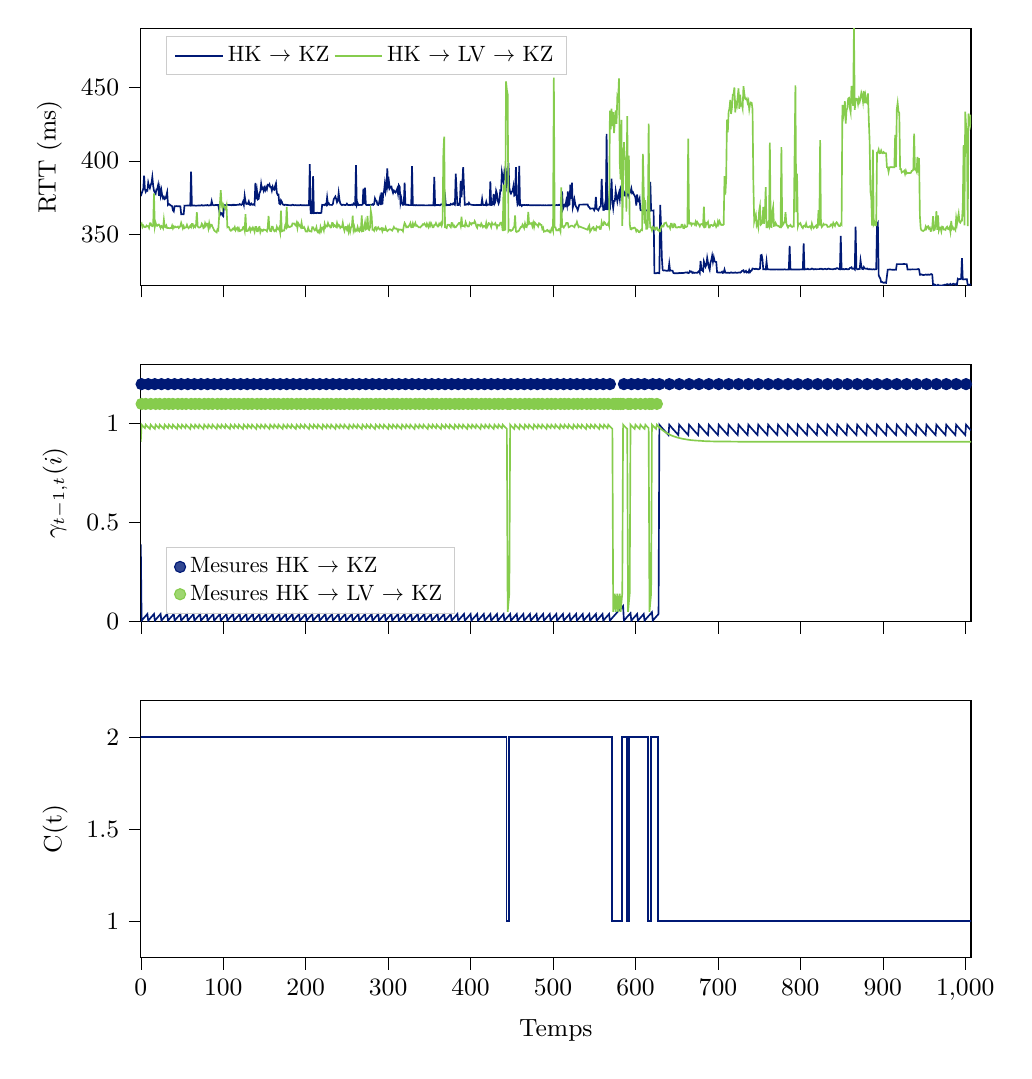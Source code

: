 % This file was created by tikzplotlib v0.9.1.
\begin{tikzpicture}

\definecolor{color0}{rgb}{0,0.098,0.459}
\definecolor{color1}{rgb}{0.525,0.8,0.302}

\begin{groupplot}[group style={group size=1 by 3}]
\nextgroupplot[
height=0.4\linewidth,
label style={font=\small},
legend cell align={left},
legend columns=2,
legend style={fill opacity=0.8, draw opacity=1, text opacity=1, at={(0.03,0.97)}, anchor=north west, draw=white!80!black},
legend style={nodes={scale=0.8}},
scaled x ticks=manual:{}{\pgfmathparse{#1}},
tick align=outside,
tick label style={font=\small},
tick pos=left,
width=\linewidth,
x grid style={white!69.02!black},
xmin=0, xmax=1007,
xtick style={color=black},
xticklabels={},
y grid style={white!69.02!black},
ylabel={RTT (ms)},
ymin=315.063, ymax=490.463,
ytick style={color=black}
]
\addplot [semithick, color0]
table {%
0 376.056
1 377.742
2 379.502
3 380.759
4 390.018
5 380.886
6 378.94
7 380.07
8 379.734
9 385.193
10 382.718
11 381.465
12 383.541
13 385.043
14 389.059
15 383.188
16 379.701
17 378.575
18 377.713
19 380.665
20 380.891
21 383.47
22 376.277
23 380.909
24 376.514
25 380.017
26 376.315
27 374.556
28 375.508
29 374.04
30 374.519
31 376.351
32 378.704
33 370.093
34 370.732
35 370.343
36 369.722
37 369.553
38 369.146
39 366.334
40 365.59
41 369.119
42 369.166
43 369.257
44 369.121
46 369.094
47 369.184
48 369.071
49 363.723
50 363.706
51 363.756
52 363.713
53 369.57
54 369.538
55 369.601
56 369.577
57 369.66
59 369.664
60 369.556
61 392.741
62 369.55
63 369.55
64 369.676
67 369.516
70 369.637
72 369.634
73 369.681
74 369.928
75 369.595
76 369.693
77 369.629
78 369.815
79 369.802
80 369.697
81 369.98
82 369.69
83 369.677
84 369.882
85 369.836
86 372.649
87 370.076
88 369.88
89 369.826
91 370.066
92 369.933
93 370.077
94 369.983
nan nan
96 363.288
97 364.588
98 364.419
99 363.063
100 362.441
101 369.978
102 369.768
103 369.862
104 370.117
105 370.077
106 370.077
107 369.962
108 369.969
109 369.932
110 369.844
111 370.173
112 369.863
113 370.217
114 369.888
117 370.115
118 370.128
119 370.067
120 370.586
122 370.06
123 370.665
124 372.174
125 370.088
126 376.215
127 372.381
128 370.676
129 370.964
130 370.741
131 372.391
132 370.167
133 370.063
134 371.006
135 370.304
136 370.082
137 370.562
138 370.092
139 385.066
140 373.94
141 379.157
142 373.815
143 374.193
144 378.241
145 379.35
146 384.45
147 381.055
148 381.669
149 379.672
150 381.689
151 380.147
152 382.143
153 380.719
154 383.669
155 383.379
156 384.199
157 382.105
158 382.174
159 379.814
160 382.349
161 380.632
162 380.35
163 383.06
164 384.807
165 378.324
166 376.897
167 377.067
168 371.0
169 370.592
170 373.221
171 372.315
172 370.413
173 370.293
174 369.916
175 370.182
176 370.209
177 369.975
178 370.024
179 369.927
181 369.878
182 369.789
183 369.812
184 370.187
186 369.84
187 369.861
188 369.939
189 369.825
193 369.873
194 370.0
195 369.801
197 369.842
198 369.749
199 369.81
200 369.751
201 369.772
202 369.906
203 369.737
204 369.932
205 397.751
206 364.476
207 364.406
208 364.424
209 389.682
210 364.417
211 364.467
212 364.599
213 364.422
214 364.756
215 364.565
216 364.502
217 364.476
219 364.667
220 370.098
221 370.03
222 370.115
223 369.877
224 370.603
225 369.98
226 375.107
227 370.431
228 371.163
229 370.17
230 370.063
232 370.037
233 370.654
234 373.947
235 374.786
236 375.743
237 374.052
238 371.795
239 372.879
240 378.187
241 373.433
242 371.107
243 370.291
244 369.883
245 370.21
247 370.033
248 369.979
249 370.072
250 370.906
251 370.104
252 369.912
253 370.002
254 369.918
255 370.022
256 370.26
257 369.989
258 370.913
259 370.15
260 370.048
261 397.119
262 369.973
263 371.342
264 369.963
265 369.993
266 370.098
267 370.006
268 370.05
269 370.271
270 381.15
271 370.659
272 381.791
273 370.298
274 369.918
275 369.969
276 370.117
277 369.906
278 370.123
279 370.055
280 370.085
281 370.483
282 370.03
283 370.584
284 374.495
285 373.11
286 372.793
287 370.285
288 370.042
289 371.372
290 374.349
291 369.985
292 378.59
293 370.33
294 376.905
295 379.332
296 384.49
297 379.335
298 382.318
299 394.941
300 383.041
301 385.881
302 381.399
303 382.343
304 382.541
305 380.051
306 378.209
307 379.828
308 379.211
309 378.526
310 379.633
311 381.063
312 377.647
313 383.423
314 382.447
315 371.471
316 374.402
317 371.008
318 370.09
319 370.398
320 385.237
321 370.191
322 370.189
323 370.001
324 370.196
325 369.901
327 369.876
328 369.934
329 396.475
330 369.892
331 369.83
332 369.928
333 369.725
334 369.95
335 369.821
336 369.729
337 369.795
339 369.784
340 369.894
345 369.742
347 369.765
348 369.732
349 369.85
350 369.887
351 369.751
352 369.789
353 369.864
354 369.755
355 369.803
356 389.172
357 369.73
358 369.853
359 370.064
360 369.94
361 370.045
362 369.857
363 369.76
364 370.439
365 370.437
366 370.157
367 374.494
368 374.596
369 376.284
370 369.846
371 369.823
372 370.077
373 370.001
374 370.047
375 369.928
376 370.746
377 370.362
378 370.357
379 371.124
380 370.415
381 370.051
382 391.318
383 380.402
384 369.921
385 369.902
386 370.82
387 370.148
388 386.451
389 375.265
390 384.144
391 395.839
392 382.333
393 370.095
394 370.154
395 370.271
396 370.755
397 370.345
398 371.502
399 370.555
400 370.249
401 370.2
403 369.987
404 370.079
405 369.897
406 369.936
407 370.087
408 369.928
409 369.992
410 369.947
411 369.979
412 369.936
413 369.966
414 374.03
415 370.122
416 369.969
417 370.087
418 369.938
419 372.178
420 369.905
421 370.233
423 370.187
424 386.06
425 369.995
426 370.073
427 370.533
428 377.442
429 370.873
430 372.016
431 379.648
432 377.753
433 372.83
434 371.037
435 372.923
436 380.016
437 379.87
438 392.143
439 388.685
440 385.696
441 392.513
442 389.478
443 391.877
444 383.948
445 388.008
446 398.605
447 381.893
448 378.709
449 377.756
450 378.97
451 379.806
452 382.846
453 376.378
454 376.875
455 395.801
456 375.341
457 370.021
458 370.791
459 396.64
460 369.956
461 370.194
462 369.308
463 369.938
464 369.893
465 370.046
466 369.912
467 369.931
468 370.062
469 369.852
470 369.991
471 369.882
474 369.806
476 369.826
477 369.78
478 369.912
479 369.784
481 369.856
482 369.844
483 369.739
484 369.913
485 369.889
486 369.753
487 369.748
488 369.905
489 369.761
490 369.751
491 369.819
492 369.74
493 369.728
494 369.866
496 369.775
497 369.776
499 369.963
500 369.799
501 369.817
502 369.79
503 369.806
504 369.945
505 369.956
506 369.842
507 370.108
508 369.967
509 369.888
510 373.052
511 379.231
512 367.204
513 368.666
514 369.975
515 369.41
516 372.616
517 369.883
518 379.177
519 369.941
520 370.415
521 383.88
522 374.254
523 385.192
524 368.249
525 370.5
526 373.737
527 370.374
528 368.764
529 367.955
530 366.451
531 368.527
532 370.229
nan nan
542 370.348
543 368.773
544 368.576
545 367.428
nan nan
549 367.671
550 366.457
551 368.005
552 375.53
553 367.384
554 366.935
555 366.367
556 367.72
557 368.796
558 369.209
559 387.823
560 373.083
561 366.632
562 366.687
563 370.164
564 366.659
565 418.532
566 366.481
567 372.384
568 367.313
569 367.08
570 376.492
571 387.955
572 372.14
573 367.836
574 372.728
575 372.785
576 379.642
578 372.486
579 376.023
580 378.289
581 374.046
582 381.121
583 379.639
584 380.473
585 380.109
586 379.119
587 376.448
588 376.347
589 380.242
590 378.317
591 376.476
592 379.366
593 379.677
594 378.921
595 381.266
596 378.082
597 378.648
598 377.218
599 376.468
600 374.841
601 369.547
602 377.21
603 372.565
604 372.284
605 374.25
606 366.658
607 366.283
608 366.408
609 366.193
610 366.96
611 366.545
612 366.592
613 366.284
614 366.202
615 366.667
616 366.325
617 366.101
618 385.698
619 366.161
620 366.127
621 366.131
622 366.289
623 323.542
624 323.424
625 323.474
626 323.599
627 323.835
628 323.543
629 323.462
630 370.021
631 356.306
632 334.091
633 325.736
634 325.297
635 325.467
636 325.372
637 325.239
638 325.165
639 325.182
640 325.241
641 330.005
642 325.196
643 325.339
644 325.266
645 325.245
646 323.672
647 323.472
nan nan
649 323.437
650 323.483
651 323.454
652 323.505
653 323.695
654 323.538
655 323.645
658 323.676
659 323.77
nan nan
661 323.999
662 323.882
663 324.06
664 323.583
665 323.758
666 324.95
667 324.53
668 324.681
669 323.697
670 324.109
671 323.647
672 323.847
673 323.891
675 323.768
nan nan
677 324.89
678 323.711
679 331.841
680 325.79
nan nan
682 324.891
683 331.518
nan nan
685 327.899
686 329.094
687 333.918
688 330.651
689 327.551
690 325.858
691 330.773
692 332.434
693 335.36
694 331.304
695 334.282
696 331.64
697 331.251
698 331.132
699 324.124
700 323.951
701 323.938
702 324.005
703 323.885
704 323.997
705 324.55
706 323.696
707 323.939
708 326.001
709 323.883
711 323.836
712 323.782
713 323.836
714 323.691
715 323.819
716 324.084
717 323.858
718 323.791
719 323.796
720 323.846
721 324.055
722 323.765
723 323.749
726 324.031
727 323.889
728 324.211
729 324.967
731 325.495
732 324.092
733 324.435
734 325.082
735 323.981
736 324.313
737 323.982
738 325.701
739 324.244
740 325.089
741 325.373
742 326.715
743 326.569
nan nan
745 326.275
746 326.573
748 326.257
749 326.155
750 326.293
751 326.699
752 335.717
753 335.99
754 333.046
755 326.162
756 326.207
757 326.101
758 326.08
759 331.532
760 326.151
761 326.211
762 326.057
763 326.132
764 326.021
765 325.982
766 326.064
767 326.042
768 325.956
771 326.13
772 326.005
774 325.998
778 325.983
780 326.094
781 326.145
782 325.988
783 325.946
785 326.005
786 326.016
787 342.04
788 326.094
789 325.97
790 326.002
792 325.983
nan nan
794 326.036
795 325.994
796 326.073
797 326.065
nan nan
799 326.01
801 326.156
802 326.062
803 326.151
804 343.829
805 326.07
806 326.12
807 326.262
808 326.253
809 326.571
810 326.206
811 326.114
812 326.179
813 326.297
814 326.689
815 326.503
816 326.078
818 326.344
819 326.206
820 326.226
821 326.308
823 326.27
824 326.576
825 326.357
826 326.567
827 326.202
828 326.156
829 326.412
830 326.499
831 326.309
832 326.202
833 326.399
834 326.657
835 326.521
836 326.264
837 326.32
838 326.302
839 326.184
840 326.212
841 326.395
842 326.531
843 326.378
844 326.95
845 326.933
846 326.65
847 326.249
848 326.118
849 349.018
850 326.256
851 326.209
852 326.351
853 326.11
854 326.278
855 326.399
856 326.346
857 326.114
nan nan
859 326.279
860 327.022
861 327.188
862 327.546
863 326.468
864 326.558
865 326.724
866 326.118
867 355.228
868 326.882
869 326.171
870 326.192
871 326.46
872 326.412
873 332.21
874 328.104
875 326.412
876 326.29
877 327.709
878 326.738
nan nan
880 326.49
881 326.708
882 326.291
883 326.117
884 326.311
885 326.198
886 326.18
887 326.052
889 326.257
890 326.05
892 326.223
893 356.865
894 357.84
895 322.138
896 320.785
897 319.885
898 317.542
899 317.624
900 317.24
901 316.956
902 317.174
903 316.948
904 316.897
906 325.903
907 325.942
909 326.076
910 325.924
911 325.913
912 325.856
913 325.904
914 325.835
915 325.956
916 325.883
917 329.697
919 329.679
920 329.707
922 329.698
924 329.697
925 329.782
926 329.785
927 329.682
928 329.711
929 329.689
930 326.075
931 326.073
932 326.119
933 326.036
934 326.056
935 326.128
936 326.153
937 326.087
941 326.107
943 326.348
944 326.117
945 322.482
946 322.508
947 322.706
948 322.362
949 322.311
951 322.35
952 322.645
953 322.464
954 322.386
955 322.638
956 322.395
957 322.424
958 322.847
959 322.915
960 322.46
961 315.267
962 315.303
963 315.837
964 315.357
965 315.174
966 315.071
967 315.622
968 315.231
970 315.083
971 315.063
nan nan
973 315.312
974 315.387
975 315.69
976 315.608
977 315.751
978 316.074
979 315.779
980 315.827
981 315.626
982 316.192
983 315.587
984 315.667
985 316.27
986 316.313
nan nan
988 315.647
989 316.207
990 315.742
991 319.696
992 319.3
993 319.512
994 319.509
995 319.779
996 333.686
997 319.333
998 319.267
1000 319.374
1001 319.363
1002 319.436
1003 315.538
1004 315.669
1005 315.565
1006 315.819
1007 315.639
};
\addlegendentry{HK $\rightarrow$ KZ}
\addplot [semithick, color1]
table {%
0 356.759
1 357.431
2 354.952
3 356.055
4 355.191
5 354.866
6 354.968
7 356.003
8 355.534
9 355.609
10 354.392
11 357.509
12 357.574
13 356.052
14 355.57
15 355.892
16 377.881
17 355.135
18 357.836
19 355.916
20 355.792
21 356.619
22 356.681
23 355.594
24 354.338
25 355.749
26 355.387
27 354.201
28 359.929
29 355.079
30 354.821
31 355.977
32 354.354
34 354.307
35 354.15
36 354.298
37 354.302
38 355.95
39 354.065
40 355.406
41 354.662
42 355.195
43 354.778
44 354.964
45 355.301
46 354.3
47 354.888
48 355.604
49 357.818
50 356.049
51 354.068
52 355.642
53 354.235
54 354.709
55 354.734
56 356.468
57 354.912
58 354.168
59 354.778
60 355.809
61 354.884
62 357.147
63 357.131
64 354.8
65 355.739
66 354.945
67 356.409
68 365.083
69 355.503
70 354.707
71 354.595
72 354.821
73 355.446
74 357.29
75 356.418
76 354.211
77 354.692
78 357.564
79 355.914
80 357.293
81 357.234
82 354.149
83 357.687
84 355.013
85 356.622
86 356.607
87 355.058
88 353.958
89 352.772
90 352.098
91 351.771
92 351.344
93 353.381
94 352.837
nan nan
97 380.148
98 370.554
99 367.771
100 370.334
101 369.072
nan nan
103 367.135
104 369.562
105 354.78
106 355.072
107 354.821
108 353.206
109 352.443
110 352.539
111 353.491
112 354.051
113 353.413
114 354.889
115 352.809
116 353.945
117 354.485
118 352.751
119 354.107
120 352.217
121 352.353
122 353.046
123 353.024
124 354.814
125 355.138
126 352.598
127 363.731
128 352.322
129 352.243
130 352.448
131 353.616
132 354.554
133 352.278
134 353.892
135 353.219
136 354.645
137 353.643
138 351.739
139 354.998
140 354.97
141 352.019
142 352.047
143 354.714
144 354.982
145 351.456
146 353.245
147 352.932
148 352.298
149 353.262
150 353.126
151 352.953
152 352.713
153 352.067
154 354.793
155 362.608
156 353.85
157 352.264
158 352.141
159 355.236
160 355.186
161 352.939
162 352.17
163 352.859
164 352.308
165 355.082
166 353.525
167 353.229
168 354.561
169 351.526
170 366.085
171 352.043
172 352.258
173 352.625
174 352.574
175 355.754
176 354.849
177 368.725
178 355.051
179 355.693
180 354.858
181 354.983
182 355.454
183 355.476
184 357.425
185 357.272
186 357.396
187 356.619
188 356.046
189 357.774
190 354.295
191 357.544
192 356.58
193 355.559
194 354.767
195 357.9
196 354.333
197 354.261
198 355.001
199 353.815
200 351.985
202 351.939
203 354.468
204 352.735
205 352.107
206 352.058
207 351.869
208 354.891
209 354.802
210 353.642
211 352.683
212 353.13
213 354.859
214 351.952
215 351.302
216 352.464
217 351.301
218 354.828
219 352.588
220 354.446
221 354.773
222 352.727
223 357.058
224 354.83
225 355.844
226 355.509
227 357.611
228 355.925
229 356.057
230 354.696
231 354.714
232 357.763
233 357.645
234 355.497
235 356.201
236 355.358
237 354.939
238 357.661
239 355.403
240 356.508
241 356.022
242 354.348
243 354.978
244 354.868
245 357.857
246 354.464
247 352.441
248 354.954
249 355.012
250 353.352
251 355.132
252 351.974
253 355.095
254 351.996
255 354.841
256 355.208
257 362.656
258 352.937
259 355.062
260 352.185
261 353.082
262 352.49
263 354.943
264 352.818
265 352.136
266 354.14
267 353.11
268 362.839
269 352.155
270 352.192
271 355.004
272 358.0
273 353.444
274 353.947
275 362.536
276 353.408
277 352.974
278 354.647
279 365.908
280 362.644
281 353.169
282 353.22
283 352.456
284 354.668
285 354.938
286 353.01
287 353.855
288 354.772
289 353.848
290 353.255
291 353.893
292 354.23
293 352.104
294 353.803
295 352.932
296 352.97
297 354.714
298 352.847
299 352.187
300 352.807
302 353.51
303 353.368
304 352.8
305 352.521
307 355.033
308 353.995
309 353.844
310 354.005
311 353.385
312 352.037
313 353.388
314 353.175
315 353.253
316 352.992
317 353.131
318 352.157
319 355.63
320 357.785
321 356.831
322 354.827
323 355.245
324 354.806
325 355.569
326 356.471
327 357.658
328 354.794
329 354.884
330 357.384
331 355.56
332 356.452
333 357.781
334 355.744
335 356.077
337 354.848
338 354.835
339 354.679
340 355.456
341 355.874
342 356.837
343 356.576
344 357.301
345 356.387
346 355.533
347 357.309
348 355.846
349 354.79
350 357.275
351 355.873
352 357.708
353 356.475
354 354.767
355 354.786
356 356.393
357 356.414
358 357.72
359 356.542
360 355.303
361 355.29
362 357.309
363 356.596
364 357.648
365 355.884
366 357.608
367 405.906
368 416.561
369 354.829
370 354.686
371 354.294
372 356.483
373 356.572
374 356.496
375 355.513
376 354.812
377 357.705
378 357.632
379 355.318
380 355.919
381 354.714
382 354.833
nan nan
386 357.788
387 357.785
388 355.751
389 361.987
390 355.582
391 355.653
392 356.0
393 355.387
394 358.244
395 356.624
396 355.617
397 355.303
398 355.45
399 357.918
400 357.429
401 356.739
402 357.721
403 357.478
404 357.458
405 358.995
406 357.734
407 355.425
408 354.483
409 356.642
410 356.629
411 356.012
412 355.524
413 357.378
414 356.246
415 354.935
416 355.759
417 355.602
418 354.91
419 357.725
420 354.877
421 356.004
422 357.652
423 357.448
424 356.511
425 354.997
426 357.75
427 356.632
428 356.723
429 356.603
430 357.585
431 356.355
432 354.469
433 356.23
434 356.046
435 356.01
436 357.785
437 357.992
438 356.711
439 352.236
440 383.871
441 352.974
442 353.183
443 454.272
444 448.517
445 445.474
446 352.185
447 353.029
448 352.949
449 352.354
450 352.848
451 352.994
452 354.562
453 355.109
454 362.868
455 352.001
456 351.536
457 352.13
458 352.063
459 352.871
460 353.986
461 354.987
462 354.874
463 356.638
464 355.606
465 354.284
466 357.315
467 355.084
468 354.863
469 357.242
470 365.237
471 357.158
472 357.653
473 357.172
474 357.554
475 355.491
476 357.732
477 354.966
478 357.946
480 356.548
481 356.593
482 355.483
483 357.522
484 357.279
485 356.447
486 356.378
487 353.723
488 354.567
489 351.797
490 352.11
491 352.018
492 352.58
493 352.968
494 352.175
495 352.513
496 351.309
497 351.188
498 353.657
499 354.709
500 352.663
501 456.799
502 354.77
503 354.752
504 352.683
505 352.861
506 352.636
507 353.586
508 353.653
509 351.881
510 382.009
511 355.22
512 355.447
513 354.687
514 355.81
515 355.988
516 357.71
517 357.735
518 357.653
519 354.826
521 355.405
522 355.945
523 355.948
524 355.643
526 354.843
527 356.763
528 356.716
529 358.479
531 354.932
532 355.386
nan nan
542 353.139
543 355.114
544 356.062
545 351.818
nan nan
548 354.646
549 354.979
550 352.992
551 353.589
552 352.878
553 355.281
554 354.765
555 354.677
556 355.163
557 353.617
558 353.73
559 358.246
560 356.136
561 356.267
562 358.461
563 357.877
564 356.781
565 356.355
566 356.4
567 357.533
568 355.736
569 434.279
570 421.493
571 435.644
572 423.76
573 433.32
574 418.931
575 427.428
576 434.352
577 425.237
578 443.692
579 441.808
580 456.213
581 398.312
582 387.297
583 428.036
584 355.791
585 381.512
586 412.836
587 402.688
588 401.194
589 365.477
590 430.487
591 377.841
592 403.633
593 357.162
594 353.507
595 353.356
596 354.248
597 354.011
598 354.476
599 354.596
600 353.843
601 352.024
602 353.047
603 352.598
604 351.579
605 351.465
606 352.366
607 353.1
608 352.829
609 404.864
611 357.256
612 373.281
613 353.759
614 353.786
615 354.891
616 425.389
617 362.598
618 354.899
619 354.54
620 352.744
621 355.067
622 354.632
623 353.245
624 353.167
625 354.752
626 354.754
627 352.923
628 353.184
629 351.92
630 351.998
631 354.854
632 355.9
633 355.234
634 355.306
635 357.612
636 357.671
637 357.967
638 356.536
639 355.226
640 355.235
641 355.465
642 354.069
643 357.292
644 357.253
645 354.728
646 354.778
647 357.099
648 356.718
649 354.712
650 354.668
651 354.679
652 354.991
653 355.018
654 354.702
655 354.744
656 356.567
657 356.534
658 354.24
659 354.171
660 356.0
661 354.96
662 355.119
663 355.627
664 415.3
665 357.4
666 357.259
667 357.746
668 356.303
669 357.411
670 357.475
671 357.268
672 356.459
673 358.513
674 356.742
675 358.357
nan nan
677 356.66
678 355.492
679 356.785
681 357.145
682 356.119
683 368.902
684 354.821
685 355.061
686 357.711
687 357.312
688 358.406
689 354.68
690 354.603
691 356.284
692 356.381
693 356.243
694 355.647
695 356.137
696 358.125
697 356.685
698 355.019
699 355.824
700 358.75
701 356.876
702 358.911
703 357.489
704 356.355
705 356.495
706 356.316
707 356.786
708 389.69
709 377.165
710 387.093
711 428.14
712 419.448
713 433.567
714 435.732
715 441.605
716 432.07
717 436.177
718 445.076
719 445.687
720 450.099
721 433.069
722 439.306
723 437.579
724 443.662
725 449.508
726 435.568
727 445.204
728 438.094
729 438.731
730 435.857
731 450.995
732 445.976
733 442.404
734 441.993
735 442.598
736 439.693
737 441.215
738 435.229
739 438.857
740 439.88
741 439.511
742 435.117
743 385.251
744 358.849
745 361.56
746 363.486
747 356.233
748 357.809
749 354.927
750 365.927
751 369.153
752 356.627
753 357.261
754 358.04
755 368.613
756 357.242
757 365.214
758 382.222
759 354.745
760 354.722
761 357.372
762 355.867
763 412.53
764 355.174
765 354.992
766 365.195
767 368.533
768 355.757
769 355.849
770 357.724
771 356.493
772 355.829
773 355.823
774 355.446
775 354.826
776 354.742
777 409.341
778 355.845
779 356.615
780 357.646
781 358.592
782 365.129
783 357.433
784 355.837
785 354.614
786 355.757
787 355.78
788 356.389
789 355.324
790 355.029
791 355.491
792 355.388
nan nan
794 451.493
795 365.197
796 391.33
797 355.45
798 357.357
799 357.154
800 357.66
801 356.065
802 354.82
803 354.211
804 355.721
805 356.031
806 355.362
807 357.376
808 355.111
809 354.913
810 354.811
811 355.468
812 355.469
813 354.186
814 357.346
815 355.449
816 354.274
817 354.993
818 355.296
819 355.974
820 354.458
821 354.757
822 366.493
823 355.89
824 414.156
825 356.97
826 354.965
827 355.7
828 357.147
829 356.531
831 356.684
832 356.457
833 355.076
834 355.183
835 355.112
836 355.498
837 356.7
838 356.845
839 355.463
840 357.855
841 356.766
842 355.763
843 357.525
844 358.2
845 357.62
846 356.141
847 355.669
848 355.701
849 357.166
850 356.543
851 438.257
852 430.089
853 433.772
854 440.772
855 425.403
856 434.522
857 436.199
858 442.539
859 442.933
860 436.189
861 433.16
862 451.069
863 442.154
864 437.585
865 490.463
866 434.784
867 442.374
868 442.41
869 442.137
870 438.818
871 442.242
872 440.382
873 443.022
874 446.496
875 444.737
876 440.543
877 447.699
878 439.297
879 444.221
880 440.257
881 439.54
882 446.095
883 428.079
884 413.818
885 379.096
886 375.346
887 355.967
888 407.72
889 356.847
890 358.027
891 356.095
892 356.108
893 405.652
894 405.678
895 407.716
896 405.279
897 405.403
898 407.115
899 405.551
900 405.275
901 406.063
902 405.367
903 405.325
904 405.231
905 395.748
906 395.679
907 392.611
908 395.636
909 395.845
910 395.73
911 395.859
912 395.661
913 395.755
914 395.74
915 417.767
916 395.855
917 435.402
918 439.567
919 433.863
920 432.646
921 394.527
922 394.505
923 392.202
924 392.658
925 392.71
926 393.295
927 391.084
928 393.274
929 391.504
930 391.887
931 391.71
932 391.898
933 391.798
934 391.87
935 393.255
936 393.327
937 394.099
938 418.665
939 394.153
940 394.107
941 392.742
942 402.82
943 392.107
944 401.99
945 362.401
946 353.947
947 352.744
948 352.542
949 352.199
950 352.72
951 352.912
952 355.278
953 353.933
954 355.177
955 355.56
956 353.854
957 354.471
958 352.268
959 352.393
960 355.254
961 362.357
962 352.843
963 353.163
964 356.52
965 365.783
966 353.141
967 362.887
968 352.737
969 354.623
970 354.663
971 352.059
972 355.252
973 355.031
974 353.285
975 353.366
976 353.026
977 354.635
978 355.188
979 353.703
980 353.417
981 354.747
982 351.735
983 359.101
984 353.896
985 354.753
986 353.491
987 353.994
988 352.97
989 361.064
990 357.178
991 360.83
992 364.088
993 358.599
994 357.954
995 358.992
996 359.32
997 368.439
998 410.75
999 356.098
1000 433.635
1001 424.238
1002 419.563
1003 355.544
1004 432.304
1005 427.901
1006 425.115
1007 431.502
};
\addlegendentry{HK $\rightarrow$ LV $\rightarrow$ KZ}

\nextgroupplot[
height=0.4\linewidth,
label style={font=\small},
legend cell align={left},
legend style={fill opacity=0.8, draw opacity=1, text opacity=1, at={(0.03,0.03)}, anchor=south west, draw=white!80!black},
legend style={nodes={scale=0.8}},
scaled x ticks=manual:{}{\pgfmathparse{#1}},
tick align=outside,
tick label style={font=\small},
tick pos=left,
width=\linewidth,
x grid style={white!69.02!black},
xmin=0, xmax=1007,
xtick style={color=black},
xticklabels={},
y grid style={white!69.02!black},
ylabel={\(\displaystyle \gamma_{t-1,t}(i)\)},
ymin=0, ymax=1.3,
ytick style={color=black}
]
\addplot [only marks, mark=*, draw=color0, fill=color0, colormap/viridis]
table{%
x                      y
1 1.2
9 1.2
17 1.2
25 1.2
33 1.2
41 1.2
49 1.2
57 1.2
65 1.2
73 1.2
81 1.2
89 1.2
97 1.2
105 1.2
113 1.2
121 1.2
129 1.2
137 1.2
145 1.2
153 1.2
161 1.2
169 1.2
177 1.2
185 1.2
193 1.2
201 1.2
209 1.2
217 1.2
225 1.2
233 1.2
241 1.2
249 1.2
257 1.2
265 1.2
273 1.2
281 1.2
289 1.2
297 1.2
305 1.2
313 1.2
321 1.2
329 1.2
337 1.2
345 1.2
353 1.2
361 1.2
369 1.2
377 1.2
385 1.2
393 1.2
401 1.2
409 1.2
417 1.2
425 1.2
433 1.2
441 1.2
449 1.2
457 1.2
465 1.2
473 1.2
481 1.2
489 1.2
497 1.2
505 1.2
513 1.2
521 1.2
529 1.2
537 1.2
545 1.2
553 1.2
561 1.2
569 1.2
586 1.2
595 1.2
603 1.2
611 1.2
621 1.2
629 1.2
641 1.2
653 1.2
665 1.2
677 1.2
689 1.2
701 1.2
713 1.2
725 1.2
737 1.2
749 1.2
761 1.2
773 1.2
785 1.2
797 1.2
809 1.2
821 1.2
833 1.2
845 1.2
857 1.2
869 1.2
881 1.2
893 1.2
905 1.2
917 1.2
929 1.2
941 1.2
953 1.2
965 1.2
977 1.2
989 1.2
1001 1.2
};
\addlegendentry{Mesures HK $\rightarrow$ KZ}
\addplot [only marks, mark=*, draw=color1, fill=color1, colormap/viridis]
table{%
x                      y
1 1.1
6 1.1
12 1.1
18 1.1
23 1.1
29 1.1
34 1.1
39 1.1
45 1.1
50 1.1
55 1.1
61 1.1
66 1.1
71 1.1
77 1.1
82 1.1
87 1.1
93 1.1
98 1.1
103 1.1
109 1.1
114 1.1
119 1.1
125 1.1
130 1.1
135 1.1
141 1.1
146 1.1
151 1.1
157 1.1
162 1.1
167 1.1
173 1.1
178 1.1
183 1.1
189 1.1
194 1.1
199 1.1
205 1.1
210 1.1
215 1.1
221 1.1
226 1.1
231 1.1
237 1.1
242 1.1
247 1.1
253 1.1
258 1.1
263 1.1
269 1.1
274 1.1
279 1.1
285 1.1
290 1.1
295 1.1
301 1.1
306 1.1
311 1.1
317 1.1
322 1.1
327 1.1
333 1.1
338 1.1
343 1.1
349 1.1
354 1.1
359 1.1
365 1.1
370 1.1
375 1.1
381 1.1
386 1.1
391 1.1
397 1.1
402 1.1
407 1.1
413 1.1
418 1.1
423 1.1
429 1.1
434 1.1
439 1.1
445 1.1
448 1.1
454 1.1
460 1.1
466 1.1
471 1.1
477 1.1
482 1.1
487 1.1
493 1.1
498 1.1
503 1.1
509 1.1
514 1.1
519 1.1
525 1.1
530 1.1
535 1.1
541 1.1
546 1.1
551 1.1
557 1.1
562 1.1
567 1.1
573 1.1
576 1.1
579 1.1
582 1.1
585 1.1
591 1.1
594 1.1
600 1.1
606 1.1
612 1.1
617 1.1
620 1.1
626 1.1
};
\addlegendentry{Mesures HK $\rightarrow$ LV $\rightarrow$ KZ}
\addplot [semithick, color0, forget plot]
table {%
0 0.39
1 0.005
4 0.02
7 0.034
8 0.039
9 0.005
12 0.02
15 0.034
16 0.039
17 0.005
20 0.02
23 0.034
24 0.039
25 0.005
28 0.02
31 0.034
32 0.039
33 0.005
36 0.02
39 0.034
40 0.039
41 0.005
44 0.02
47 0.034
48 0.039
49 0.005
52 0.02
55 0.034
56 0.039
57 0.005
60 0.02
63 0.034
64 0.039
65 0.005
68 0.02
71 0.034
72 0.039
73 0.005
76 0.02
79 0.034
80 0.039
81 0.005
84 0.02
87 0.034
88 0.039
89 0.005
92 0.02
95 0.034
96 0.039
97 0.005
100 0.02
103 0.034
104 0.039
105 0.005
108 0.02
111 0.034
112 0.039
113 0.005
116 0.02
119 0.034
120 0.039
121 0.005
124 0.02
127 0.034
128 0.039
129 0.005
132 0.02
135 0.034
136 0.039
137 0.005
140 0.02
143 0.034
144 0.039
145 0.005
148 0.02
151 0.034
152 0.039
153 0.005
156 0.02
159 0.034
160 0.039
161 0.005
164 0.02
167 0.034
168 0.039
169 0.005
172 0.02
175 0.034
176 0.039
177 0.005
180 0.02
183 0.034
184 0.039
185 0.005
188 0.02
191 0.034
192 0.039
193 0.005
196 0.02
199 0.034
200 0.039
201 0.005
204 0.02
207 0.034
208 0.039
209 0.005
212 0.02
215 0.034
216 0.039
217 0.005
220 0.02
223 0.034
224 0.039
225 0.005
228 0.02
231 0.034
232 0.039
233 0.005
236 0.02
239 0.034
240 0.039
241 0.005
244 0.02
247 0.034
248 0.039
249 0.005
252 0.02
255 0.034
256 0.039
257 0.005
260 0.02
263 0.034
264 0.039
265 0.005
268 0.02
271 0.034
272 0.039
273 0.005
276 0.02
279 0.034
280 0.039
281 0.005
284 0.02
287 0.034
288 0.039
289 0.005
292 0.02
295 0.034
296 0.039
297 0.005
300 0.02
303 0.034
304 0.039
305 0.005
308 0.02
311 0.034
312 0.039
313 0.005
316 0.02
319 0.034
320 0.039
321 0.005
324 0.02
327 0.034
328 0.039
329 0.005
332 0.02
335 0.034
336 0.039
337 0.005
340 0.02
343 0.034
344 0.039
345 0.005
348 0.02
351 0.034
352 0.039
353 0.005
356 0.02
359 0.034
360 0.039
361 0.005
364 0.02
367 0.034
368 0.039
369 0.005
372 0.02
375 0.034
376 0.039
377 0.005
380 0.02
383 0.034
384 0.039
385 0.005
388 0.02
391 0.034
392 0.039
393 0.005
396 0.02
399 0.034
400 0.039
401 0.005
404 0.02
407 0.034
408 0.039
409 0.005
412 0.02
415 0.034
416 0.039
417 0.005
420 0.02
423 0.034
424 0.039
425 0.005
428 0.02
431 0.034
432 0.039
433 0.005
436 0.02
439 0.034
440 0.039
441 0.005
444 0.02
447 0.034
448 0.039
449 0.005
452 0.02
455 0.034
456 0.039
457 0.005
460 0.02
463 0.034
464 0.039
465 0.005
468 0.02
471 0.034
472 0.039
473 0.005
476 0.02
479 0.034
480 0.039
481 0.005
484 0.02
487 0.034
488 0.039
489 0.005
492 0.02
495 0.034
496 0.039
497 0.005
500 0.02
503 0.034
504 0.039
505 0.005
508 0.02
511 0.034
512 0.039
513 0.005
516 0.02
519 0.034
520 0.039
521 0.005
524 0.02
527 0.034
528 0.039
529 0.005
532 0.02
535 0.034
536 0.039
537 0.005
540 0.02
543 0.034
544 0.039
545 0.005
548 0.02
551 0.034
552 0.039
553 0.005
556 0.02
559 0.034
560 0.039
561 0.005
564 0.02
567 0.034
568 0.039
569 0.005
572 0.02
575 0.034
578 0.048
581 0.061
584 0.074
585 0.079
586 0.005
589 0.02
592 0.034
594 0.043
595 0.005
598 0.02
601 0.034
602 0.039
603 0.005
606 0.02
609 0.034
610 0.039
611 0.005
614 0.02
617 0.034
620 0.048
621 0.005
624 0.02
627 0.034
628 0.039
629 0.995
632 0.98
635 0.966
638 0.952
640 0.943
641 0.995
644 0.98
647 0.966
650 0.952
652 0.943
653 0.995
656 0.98
659 0.966
662 0.952
664 0.943
665 0.995
668 0.98
671 0.966
674 0.952
676 0.943
677 0.995
680 0.98
683 0.966
686 0.952
688 0.943
689 0.995
692 0.98
695 0.966
698 0.952
700 0.943
701 0.995
704 0.98
707 0.966
710 0.952
712 0.943
713 0.995
716 0.98
719 0.966
722 0.952
724 0.943
725 0.995
728 0.98
731 0.966
734 0.952
736 0.943
737 0.995
740 0.98
743 0.966
746 0.952
748 0.943
749 0.995
752 0.98
755 0.966
758 0.952
760 0.943
761 0.995
764 0.98
767 0.966
770 0.952
772 0.943
773 0.995
776 0.98
779 0.966
782 0.952
784 0.943
785 0.995
788 0.98
791 0.966
794 0.952
796 0.943
797 0.995
800 0.98
803 0.966
806 0.952
808 0.943
809 0.995
812 0.98
815 0.966
818 0.952
820 0.943
821 0.995
824 0.98
827 0.966
830 0.952
832 0.943
833 0.995
836 0.98
839 0.966
842 0.952
844 0.943
845 0.995
848 0.98
851 0.966
854 0.952
856 0.943
857 0.995
860 0.98
863 0.966
866 0.952
868 0.943
869 0.995
872 0.98
875 0.966
878 0.952
880 0.943
881 0.995
884 0.98
887 0.966
890 0.952
892 0.943
893 0.995
896 0.98
899 0.966
902 0.952
904 0.943
905 0.995
908 0.98
911 0.966
914 0.952
916 0.943
917 0.995
920 0.98
923 0.966
926 0.952
928 0.943
929 0.995
932 0.98
935 0.966
938 0.952
940 0.943
941 0.995
944 0.98
947 0.966
950 0.952
952 0.943
953 0.995
956 0.98
959 0.966
962 0.952
964 0.943
965 0.995
968 0.98
971 0.966
974 0.952
976 0.943
977 0.995
980 0.98
983 0.966
986 0.952
988 0.943
989 0.995
992 0.98
995 0.966
998 0.952
1000 0.943
1001 0.995
1004 0.98
1007 0.966
};
\addplot [semithick, color1, forget plot]
table {%
0 0.909
1 0.995
2 0.99
3 0.986
5 0.978
6 0.995
7 0.99
8 0.986
10 0.978
11 0.974
12 0.995
13 0.99
14 0.986
16 0.978
17 0.974
18 0.995
19 0.99
20 0.986
22 0.978
23 0.995
24 0.99
25 0.986
27 0.978
28 0.974
29 0.995
30 0.99
31 0.986
33 0.978
34 0.995
35 0.99
36 0.986
38 0.978
39 0.995
40 0.99
41 0.986
43 0.978
44 0.974
45 0.995
46 0.99
47 0.986
49 0.978
50 0.995
51 0.99
52 0.986
54 0.978
55 0.995
56 0.99
57 0.986
59 0.978
60 0.974
61 0.995
62 0.99
63 0.986
65 0.978
66 0.995
67 0.99
68 0.986
70 0.978
71 0.995
72 0.99
73 0.986
75 0.978
76 0.974
77 0.995
78 0.99
79 0.986
81 0.978
82 0.995
83 0.99
84 0.986
86 0.978
87 0.995
88 0.99
89 0.986
91 0.978
92 0.974
93 0.995
94 0.99
95 0.986
97 0.978
98 0.995
99 0.99
100 0.986
102 0.978
103 0.995
104 0.99
105 0.986
107 0.978
108 0.974
109 0.995
110 0.99
111 0.986
113 0.978
114 0.995
115 0.99
116 0.986
118 0.978
119 0.995
120 0.99
121 0.986
123 0.978
124 0.974
125 0.995
126 0.99
127 0.986
129 0.978
130 0.995
131 0.99
132 0.986
134 0.978
135 0.995
136 0.99
137 0.986
139 0.978
140 0.974
141 0.995
142 0.99
143 0.986
145 0.978
146 0.995
147 0.99
148 0.986
150 0.978
151 0.995
152 0.99
153 0.986
155 0.978
156 0.974
157 0.995
158 0.99
159 0.986
161 0.978
162 0.995
163 0.99
164 0.986
166 0.978
167 0.995
168 0.99
169 0.986
171 0.978
172 0.974
173 0.995
174 0.99
175 0.986
177 0.978
178 0.995
179 0.99
180 0.986
182 0.978
183 0.995
184 0.99
185 0.986
187 0.978
188 0.974
189 0.995
190 0.99
191 0.986
193 0.978
194 0.995
195 0.99
196 0.986
198 0.978
199 0.995
200 0.99
201 0.986
203 0.978
204 0.974
205 0.995
206 0.99
207 0.986
209 0.978
210 0.995
211 0.99
212 0.986
214 0.978
215 0.995
216 0.99
217 0.986
219 0.978
220 0.974
221 0.995
222 0.99
223 0.986
225 0.978
226 0.995
227 0.99
228 0.986
230 0.978
231 0.995
232 0.99
233 0.986
235 0.978
236 0.974
237 0.995
238 0.99
239 0.986
241 0.978
242 0.995
243 0.99
244 0.986
246 0.978
247 0.995
248 0.99
249 0.986
251 0.978
252 0.974
253 0.995
254 0.99
255 0.986
257 0.978
258 0.995
259 0.99
260 0.986
262 0.978
263 0.995
264 0.99
265 0.986
267 0.978
268 0.974
269 0.995
270 0.99
271 0.986
273 0.978
274 0.995
275 0.99
276 0.986
278 0.978
279 0.995
280 0.99
281 0.986
283 0.978
284 0.974
285 0.995
286 0.99
287 0.986
289 0.978
290 0.995
291 0.99
292 0.986
294 0.978
295 0.995
296 0.99
297 0.986
299 0.978
300 0.974
301 0.995
302 0.99
303 0.986
305 0.978
306 0.995
307 0.99
308 0.986
310 0.978
311 0.995
312 0.99
313 0.986
315 0.978
316 0.974
317 0.995
318 0.99
319 0.986
321 0.978
322 0.995
323 0.99
324 0.986
326 0.978
327 0.995
328 0.99
329 0.986
331 0.978
332 0.974
333 0.995
334 0.99
335 0.986
337 0.978
338 0.995
339 0.99
340 0.986
342 0.978
343 0.995
344 0.99
345 0.986
347 0.978
348 0.974
349 0.995
350 0.99
351 0.986
353 0.978
354 0.995
355 0.99
356 0.986
358 0.978
359 0.995
360 0.99
361 0.986
363 0.978
364 0.974
365 0.995
366 0.99
367 0.986
369 0.978
370 0.995
371 0.99
372 0.986
374 0.978
375 0.995
376 0.99
377 0.986
379 0.978
380 0.974
381 0.995
382 0.99
383 0.986
385 0.978
386 0.995
387 0.99
388 0.986
390 0.978
391 0.995
392 0.99
393 0.986
395 0.978
396 0.974
397 0.995
398 0.99
399 0.986
401 0.978
402 0.995
403 0.99
404 0.986
406 0.978
407 0.995
408 0.99
409 0.986
411 0.978
412 0.974
413 0.995
414 0.99
415 0.986
417 0.978
418 0.995
419 0.99
420 0.986
422 0.978
423 0.995
424 0.99
425 0.986
427 0.978
428 0.974
429 0.995
430 0.99
431 0.986
433 0.978
434 0.995
435 0.99
436 0.986
438 0.978
439 0.995
440 0.99
441 0.986
443 0.978
444 0.974
445 0.05
446 0.097
447 0.142
448 0.995
449 0.99
450 0.986
452 0.978
453 0.974
454 0.995
455 0.99
456 0.986
458 0.978
459 0.974
460 0.995
461 0.99
462 0.986
464 0.978
465 0.974
466 0.995
467 0.99
468 0.986
470 0.978
471 0.995
472 0.99
473 0.986
475 0.978
476 0.974
477 0.995
478 0.99
479 0.986
481 0.978
482 0.995
483 0.99
484 0.986
486 0.978
487 0.995
488 0.99
489 0.986
491 0.978
492 0.974
493 0.995
494 0.99
495 0.986
497 0.978
498 0.995
499 0.99
500 0.986
502 0.978
503 0.995
504 0.99
505 0.986
507 0.978
508 0.974
509 0.995
510 0.99
511 0.986
513 0.978
514 0.995
515 0.99
516 0.986
518 0.978
519 0.995
520 0.99
521 0.986
523 0.978
524 0.974
525 0.995
526 0.99
527 0.986
529 0.978
530 0.995
531 0.99
532 0.986
534 0.978
535 0.995
536 0.99
537 0.986
539 0.978
540 0.974
541 0.995
542 0.99
543 0.986
545 0.978
546 0.995
547 0.99
548 0.986
550 0.978
551 0.995
552 0.99
553 0.986
555 0.978
556 0.974
557 0.995
558 0.99
559 0.986
561 0.978
562 0.995
563 0.99
564 0.986
566 0.978
567 0.995
568 0.99
569 0.986
571 0.978
572 0.974
573 0.05
574 0.097
575 0.142
576 0.05
577 0.097
578 0.142
579 0.05
580 0.097
581 0.142
582 0.05
583 0.097
584 0.142
585 0.995
586 0.99
587 0.986
589 0.978
590 0.974
591 0.05
592 0.097
593 0.142
594 0.995
595 0.99
596 0.986
598 0.978
599 0.974
600 0.995
601 0.99
602 0.986
604 0.978
605 0.974
606 0.995
607 0.99
608 0.986
610 0.978
611 0.974
612 0.995
613 0.99
614 0.986
616 0.978
617 0.05
618 0.097
619 0.142
620 0.995
621 0.99
622 0.986
624 0.978
625 0.974
626 0.995
627 0.99
628 0.986
630 0.978
632 0.97
634 0.964
636 0.958
638 0.953
640 0.948
642 0.944
644 0.94
646 0.937
648 0.934
651 0.93
654 0.927
657 0.924
660 0.922
664 0.919
668 0.917
673 0.915
678 0.914
684 0.912
691 0.911
700 0.91
712 0.91
730 0.909
763 0.909
891 0.909
1007 0.909
};

\nextgroupplot[
height=0.4\linewidth,
label style={font=\small},
legend style={nodes={scale=0.8}},
tick align=outside,
tick label style={font=\small},
tick pos=left,
width=\linewidth,
x grid style={white!69.02!black},
xlabel={Temps},
xmin=0, xmax=1007,
xtick style={color=black},
y grid style={white!69.02!black},
ylabel={C(t)},
ymin=0.8, ymax=2.2,
ytick style={color=black}
]
\addplot [semithick, color0, const plot mark mid]
table {%
0 2
1 2
2 2
3 2
4 2
5 2
6 2
7 2
8 2
9 2
10 2
11 2
12 2
13 2
14 2
15 2
16 2
17 2
18 2
19 2
20 2
21 2
22 2
23 2
24 2
25 2
26 2
27 2
28 2
29 2
30 2
31 2
32 2
33 2
34 2
35 2
36 2
37 2
38 2
39 2
40 2
41 2
42 2
43 2
44 2
45 2
46 2
47 2
48 2
49 2
50 2
51 2
52 2
53 2
54 2
55 2
56 2
57 2
58 2
59 2
60 2
61 2
62 2
63 2
64 2
65 2
66 2
67 2
68 2
69 2
70 2
71 2
72 2
73 2
74 2
75 2
76 2
77 2
78 2
79 2
80 2
81 2
82 2
83 2
84 2
85 2
86 2
87 2
88 2
89 2
90 2
91 2
92 2
93 2
94 2
95 2
96 2
97 2
98 2
99 2
100 2
101 2
102 2
103 2
104 2
105 2
106 2
107 2
108 2
109 2
110 2
111 2
112 2
113 2
114 2
115 2
116 2
117 2
118 2
119 2
120 2
121 2
122 2
123 2
124 2
125 2
126 2
127 2
128 2
129 2
130 2
131 2
132 2
133 2
134 2
135 2
136 2
137 2
138 2
139 2
140 2
141 2
142 2
143 2
144 2
145 2
146 2
147 2
148 2
149 2
150 2
151 2
152 2
153 2
154 2
155 2
156 2
157 2
158 2
159 2
160 2
161 2
162 2
163 2
164 2
165 2
166 2
167 2
168 2
169 2
170 2
171 2
172 2
173 2
174 2
175 2
176 2
177 2
178 2
179 2
180 2
181 2
182 2
183 2
184 2
185 2
186 2
187 2
188 2
189 2
190 2
191 2
192 2
193 2
194 2
195 2
196 2
197 2
198 2
199 2
200 2
201 2
202 2
203 2
204 2
205 2
206 2
207 2
208 2
209 2
210 2
211 2
212 2
213 2
214 2
215 2
216 2
217 2
218 2
219 2
220 2
221 2
222 2
223 2
224 2
225 2
226 2
227 2
228 2
229 2
230 2
231 2
232 2
233 2
234 2
235 2
236 2
237 2
238 2
239 2
240 2
241 2
242 2
243 2
244 2
245 2
246 2
247 2
248 2
249 2
250 2
251 2
252 2
253 2
254 2
255 2
256 2
257 2
258 2
259 2
260 2
261 2
262 2
263 2
264 2
265 2
266 2
267 2
268 2
269 2
270 2
271 2
272 2
273 2
274 2
275 2
276 2
277 2
278 2
279 2
280 2
281 2
282 2
283 2
284 2
285 2
286 2
287 2
288 2
289 2
290 2
291 2
292 2
293 2
294 2
295 2
296 2
297 2
298 2
299 2
300 2
301 2
302 2
303 2
304 2
305 2
306 2
307 2
308 2
309 2
310 2
311 2
312 2
313 2
314 2
315 2
316 2
317 2
318 2
319 2
320 2
321 2
322 2
323 2
324 2
325 2
326 2
327 2
328 2
329 2
330 2
331 2
332 2
333 2
334 2
335 2
336 2
337 2
338 2
339 2
340 2
341 2
342 2
343 2
344 2
345 2
346 2
347 2
348 2
349 2
350 2
351 2
352 2
353 2
354 2
355 2
356 2
357 2
358 2
359 2
360 2
361 2
362 2
363 2
364 2
365 2
366 2
367 2
368 2
369 2
370 2
371 2
372 2
373 2
374 2
375 2
376 2
377 2
378 2
379 2
380 2
381 2
382 2
383 2
384 2
385 2
386 2
387 2
388 2
389 2
390 2
391 2
392 2
393 2
394 2
395 2
396 2
397 2
398 2
399 2
400 2
401 2
402 2
403 2
404 2
405 2
406 2
407 2
408 2
409 2
410 2
411 2
412 2
413 2
414 2
415 2
416 2
417 2
418 2
419 2
420 2
421 2
422 2
423 2
424 2
425 2
426 2
427 2
428 2
429 2
430 2
431 2
432 2
433 2
434 2
435 2
436 2
437 2
438 2
439 2
440 2
441 2
442 2
443 2
444 1
445 1
446 1
447 2
448 2
449 2
450 2
451 2
452 2
453 2
454 2
455 2
456 2
457 2
458 2
459 2
460 2
461 2
462 2
463 2
464 2
465 2
466 2
467 2
468 2
469 2
470 2
471 2
472 2
473 2
474 2
475 2
476 2
477 2
478 2
479 2
480 2
481 2
482 2
483 2
484 2
485 2
486 2
487 2
488 2
489 2
490 2
491 2
492 2
493 2
494 2
495 2
496 2
497 2
498 2
499 2
500 2
501 2
502 2
503 2
504 2
505 2
506 2
507 2
508 2
509 2
510 2
511 2
512 2
513 2
514 2
515 2
516 2
517 2
518 2
519 2
520 2
521 2
522 2
523 2
524 2
525 2
526 2
527 2
528 2
529 2
530 2
531 2
532 2
533 2
534 2
535 2
536 2
537 2
538 2
539 2
540 2
541 2
542 2
543 2
544 2
545 2
546 2
547 2
548 2
549 2
550 2
551 2
552 2
553 2
554 2
555 2
556 2
557 2
558 2
559 2
560 2
561 2
562 2
563 2
564 2
565 2
566 2
567 2
568 2
569 2
570 2
571 2
572 1
573 1
574 1
575 1
576 1
577 1
578 1
579 1
580 1
581 1
582 1
583 1
584 2
585 2
586 2
587 2
588 2
589 2
590 1
591 1
592 1
593 2
594 2
595 2
596 2
597 2
598 2
599 2
600 2
601 2
602 2
603 2
604 2
605 2
606 2
607 2
608 2
609 2
610 2
611 2
612 2
613 2
614 2
615 2
616 1
617 1
618 1
619 2
620 2
621 2
622 2
623 2
624 2
625 2
626 2
627 2
628 1
629 1
630 1
631 1
632 1
633 1
634 1
635 1
636 1
637 1
638 1
639 1
640 1
641 1
642 1
643 1
644 1
645 1
646 1
647 1
648 1
649 1
650 1
651 1
652 1
653 1
654 1
655 1
656 1
657 1
658 1
659 1
660 1
661 1
662 1
663 1
664 1
665 1
666 1
667 1
668 1
669 1
670 1
671 1
672 1
673 1
674 1
675 1
676 1
677 1
678 1
679 1
680 1
681 1
682 1
683 1
684 1
685 1
686 1
687 1
688 1
689 1
690 1
691 1
692 1
693 1
694 1
695 1
696 1
697 1
698 1
699 1
700 1
701 1
702 1
703 1
704 1
705 1
706 1
707 1
708 1
709 1
710 1
711 1
712 1
713 1
714 1
715 1
716 1
717 1
718 1
719 1
720 1
721 1
722 1
723 1
724 1
725 1
726 1
727 1
728 1
729 1
730 1
731 1
732 1
733 1
734 1
735 1
736 1
737 1
738 1
739 1
740 1
741 1
742 1
743 1
744 1
745 1
746 1
747 1
748 1
749 1
750 1
751 1
752 1
753 1
754 1
755 1
756 1
757 1
758 1
759 1
760 1
761 1
762 1
763 1
764 1
765 1
766 1
767 1
768 1
769 1
770 1
771 1
772 1
773 1
774 1
775 1
776 1
777 1
778 1
779 1
780 1
781 1
782 1
783 1
784 1
785 1
786 1
787 1
788 1
789 1
790 1
791 1
792 1
793 1
794 1
795 1
796 1
797 1
798 1
799 1
800 1
801 1
802 1
803 1
804 1
805 1
806 1
807 1
808 1
809 1
810 1
811 1
812 1
813 1
814 1
815 1
816 1
817 1
818 1
819 1
820 1
821 1
822 1
823 1
824 1
825 1
826 1
827 1
828 1
829 1
830 1
831 1
832 1
833 1
834 1
835 1
836 1
837 1
838 1
839 1
840 1
841 1
842 1
843 1
844 1
845 1
846 1
847 1
848 1
849 1
850 1
851 1
852 1
853 1
854 1
855 1
856 1
857 1
858 1
859 1
860 1
861 1
862 1
863 1
864 1
865 1
866 1
867 1
868 1
869 1
870 1
871 1
872 1
873 1
874 1
875 1
876 1
877 1
878 1
879 1
880 1
881 1
882 1
883 1
884 1
885 1
886 1
887 1
888 1
889 1
890 1
891 1
892 1
893 1
894 1
895 1
896 1
897 1
898 1
899 1
900 1
901 1
902 1
903 1
904 1
905 1
906 1
907 1
908 1
909 1
910 1
911 1
912 1
913 1
914 1
915 1
916 1
917 1
918 1
919 1
920 1
921 1
922 1
923 1
924 1
925 1
926 1
927 1
928 1
929 1
930 1
931 1
932 1
933 1
934 1
935 1
936 1
937 1
938 1
939 1
940 1
941 1
942 1
943 1
944 1
945 1
946 1
947 1
948 1
949 1
950 1
951 1
952 1
953 1
954 1
955 1
956 1
957 1
958 1
959 1
960 1
961 1
962 1
963 1
964 1
965 1
966 1
967 1
968 1
969 1
970 1
971 1
972 1
973 1
974 1
975 1
976 1
977 1
978 1
979 1
980 1
981 1
982 1
983 1
984 1
985 1
986 1
987 1
988 1
989 1
990 1
991 1
992 1
993 1
994 1
995 1
996 1
997 1
998 1
999 1
1000 1
1001 1
1002 1
1003 1
1004 1
1005 1
1006 1
1007 1
};
\end{groupplot}

\end{tikzpicture}
